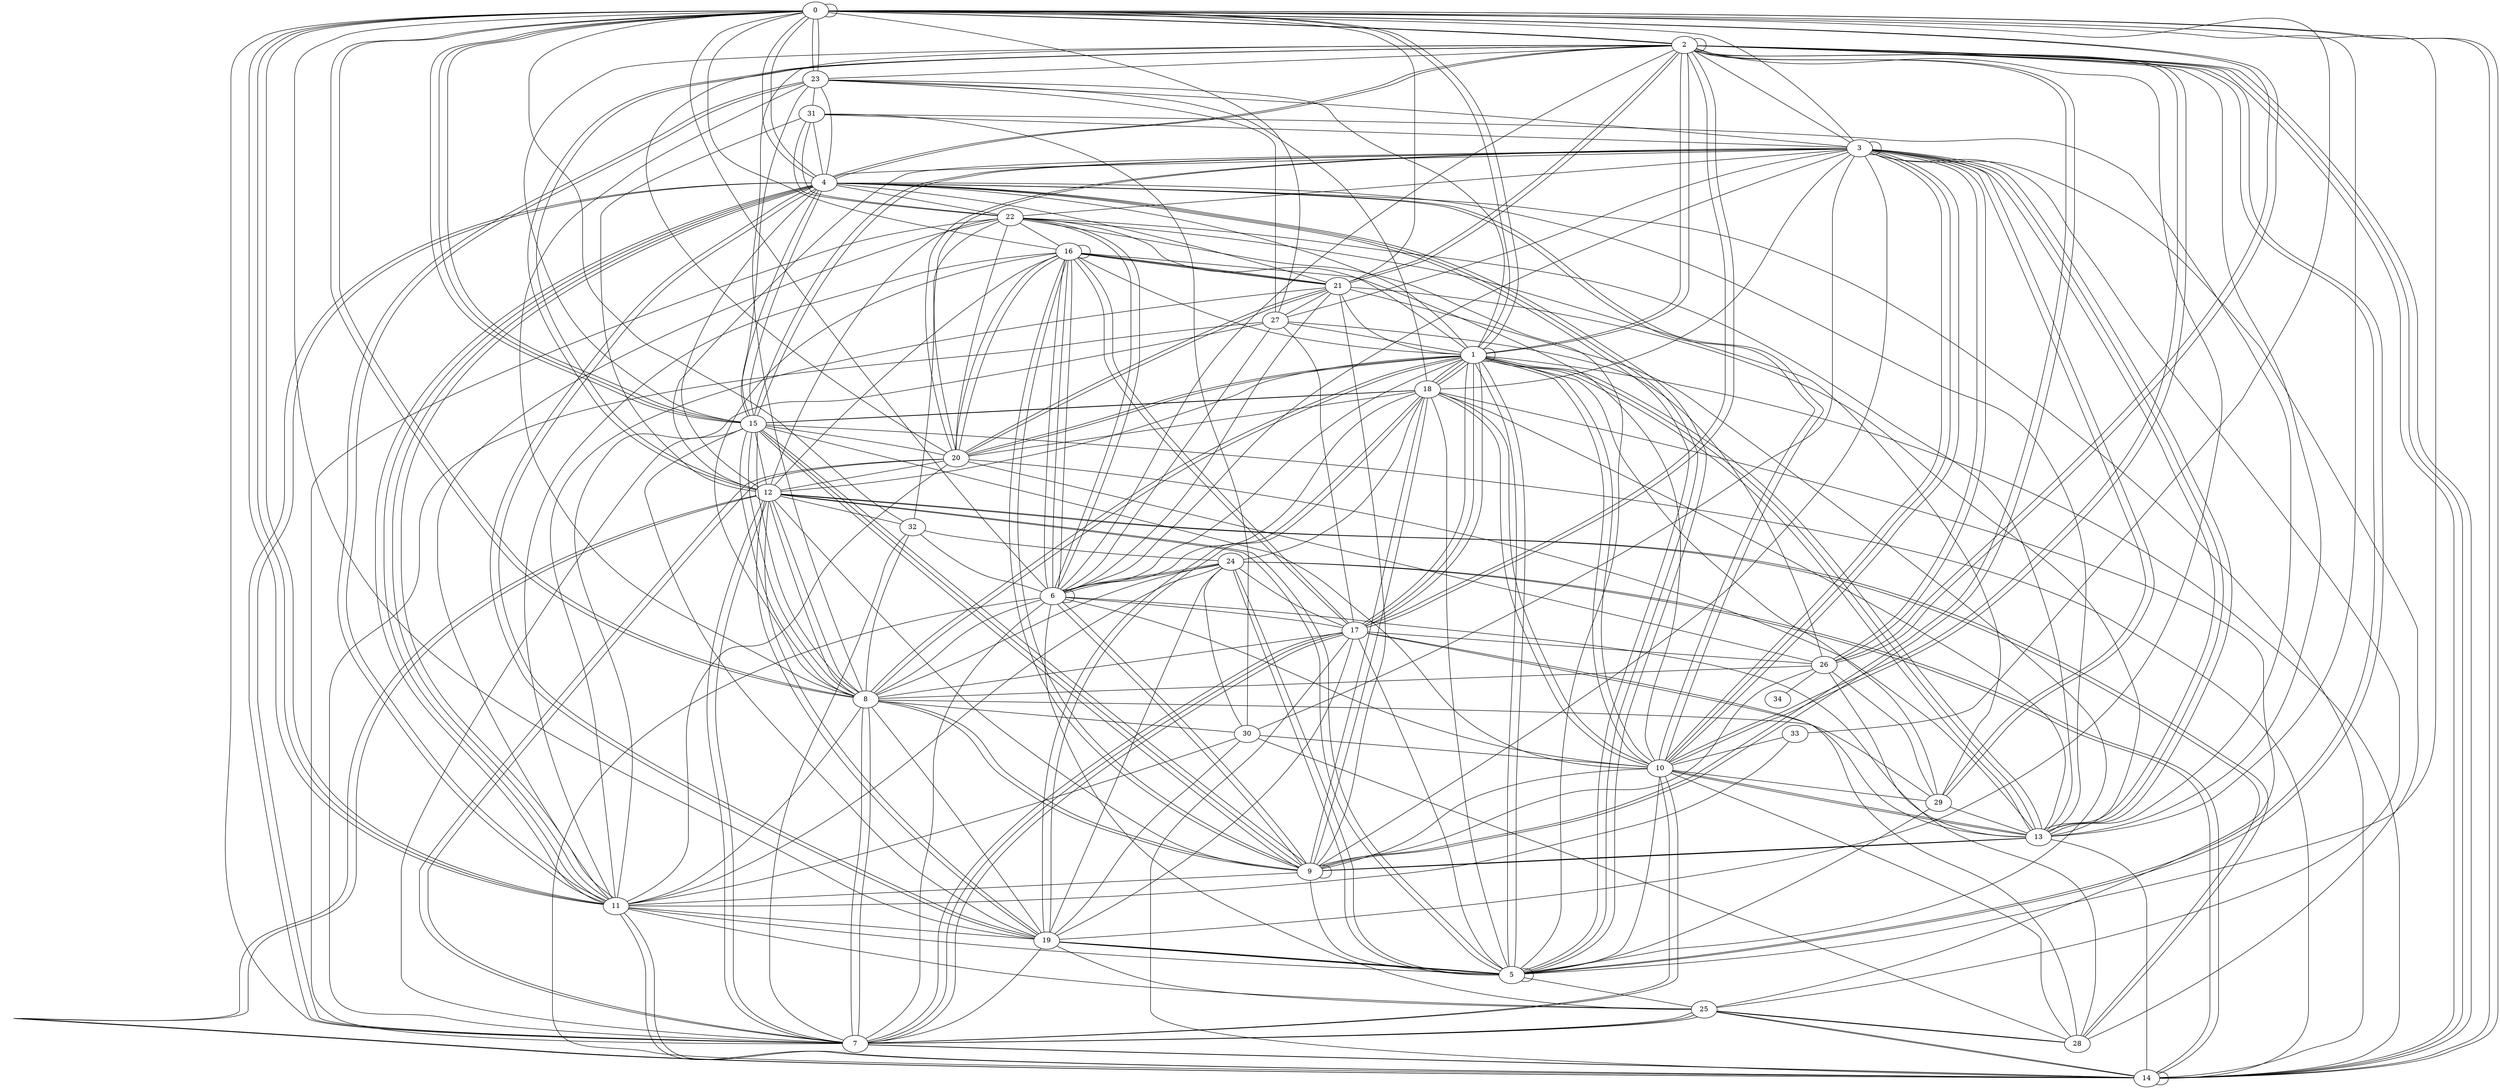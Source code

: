 graph G {
0;
1;
2;
3;
4;
5;
6;
7;
8;
9;
10;
11;
12;
13;
14;
15;
16;
17;
18;
19;
20;
21;
22;
23;
24;
25;
26;
27;
28;
29;
30;
31;
32;
33;
34;
23--18 ;
11--25 ;
23--8 ;
3--10 ;
16--8 ;
27--23 ;
0--7 ;
4--5 ;
11--30 ;
8--7 ;
18--5 ;
3--4 ;
14--24 ;
16--9 ;
2--2 ;
8--11 ;
13--3 ;
1--4 ;
5--1 ;
25--14 ;
28--3 ;
26--3 ;
2--4 ;
2--23 ;
12--28 ;
8--15 ;
19--18 ;
24--8 ;
2--5 ;
28--6 ;
5--22 ;
25--18 ;
2--14 ;
17--8 ;
6--32 ;
9--18 ;
27--1 ;
0--8 ;
11--22 ;
2--9 ;
1--18 ;
3--15 ;
19--15 ;
14--13 ;
19--12 ;
1--12 ;
4--15 ;
2--9 ;
14--4 ;
23--31 ;
4--10 ;
11--14 ;
5--19 ;
0--27 ;
19--4 ;
24--11 ;
9--6 ;
8--12 ;
3--22 ;
3--13 ;
19--25 ;
17--2 ;
11--27 ;
12--2 ;
7--22 ;
1--21 ;
13--17 ;
6--1 ;
0--0 ;
10--6 ;
25--3 ;
15--9 ;
2--5 ;
6--16 ;
15--7 ;
6--8 ;
4--0 ;
0--19 ;
2--3 ;
11--23 ;
4--11 ;
33--10 ;
11--16 ;
13--21 ;
14--12 ;
7--12 ;
4--21 ;
25--7 ;
17--1 ;
7--20 ;
8--1 ;
7--10 ;
7--25 ;
3--15 ;
25--28 ;
8--9 ;
15--0 ;
21--27 ;
12--14 ;
5--4 ;
32--8 ;
7--25 ;
27--7 ;
28--17 ;
2--12 ;
17--7 ;
29--3 ;
13--20 ;
20--16 ;
19--7 ;
9--21 ;
29--13 ;
16--20 ;
15--9 ;
33--11 ;
23--1 ;
1--22 ;
29--26 ;
4--23 ;
9--8 ;
14--6 ;
11--5 ;
7--14 ;
13--3 ;
5--24 ;
16--21 ;
4--0 ;
17--19 ;
10--16 ;
18--3 ;
18--15 ;
16--17 ;
7--10 ;
1--5 ;
15--9 ;
31--30 ;
24--6 ;
11--19 ;
13--9 ;
9--26 ;
13--9 ;
14--14 ;
0--21 ;
14--2 ;
0--13 ;
22--16 ;
27--3 ;
29--1 ;
10--18 ;
26--20 ;
15--10 ;
18--13 ;
1--17 ;
24--6 ;
12--5 ;
19--2 ;
22--20 ;
1--1 ;
10--2 ;
23--0 ;
11--4 ;
0--26 ;
1--13 ;
4--13 ;
0--2 ;
10--13 ;
6--21 ;
2--1 ;
17--2 ;
32--22 ;
15--0 ;
1--10 ;
6--27 ;
3--20 ;
8--30 ;
5--21 ;
12--9 ;
2--21 ;
15--2 ;
28--30 ;
5--19 ;
0--23 ;
20--1 ;
4--2 ;
13--1 ;
16--0 ;
10--1 ;
28--10 ;
25--6 ;
17--7 ;
12--19 ;
7--8 ;
7--4 ;
11--4 ;
1--17 ;
3--9 ;
11--0 ;
28--12 ;
7--32 ;
4--15 ;
1--18 ;
6--2 ;
31--3 ;
5--0 ;
16--21 ;
14--0 ;
13--9 ;
0--33 ;
2--1 ;
4--22 ;
6--6 ;
12--22 ;
13--1 ;
12--3 ;
20--12 ;
9--9 ;
15--8 ;
16--16 ;
31--22 ;
0--3 ;
2--10 ;
8--1 ;
15--12 ;
29--3 ;
10--13 ;
14--15 ;
0--11 ;
6--3 ;
19--4 ;
17--16 ;
14--1 ;
11--14 ;
12--16 ;
15--0 ;
31--13 ;
5--10 ;
24--18 ;
7--6 ;
21--11 ;
14--25 ;
11--23 ;
30--10 ;
0--6 ;
8--2 ;
6--22 ;
26--27 ;
3--20 ;
29--5 ;
19--18 ;
17--26 ;
7--4 ;
6--22 ;
18--10 ;
13--2 ;
9--11 ;
1--18 ;
16--1 ;
11--20 ;
5--4 ;
3--23 ;
18--6 ;
26--8 ;
2--0 ;
31--12 ;
18--15 ;
5--24 ;
4--12 ;
17--14 ;
26--13 ;
18--9 ;
1--0 ;
11--4 ;
17--27 ;
19--24 ;
8--29 ;
3--26 ;
9--10 ;
0--11 ;
7--20 ;
2--20 ;
20--21 ;
16--9 ;
21--2 ;
10--4 ;
8--15 ;
30--24 ;
5--12 ;
5--17 ;
3--10 ;
0--14 ;
19--30 ;
32--0 ;
29--22 ;
24--14 ;
19--5 ;
28--25 ;
5--9 ;
6--16 ;
1--0 ;
6--9 ;
12--32 ;
3--10 ;
19--8 ;
20--18 ;
26--34 ;
14--2 ;
10--29 ;
32--24 ;
0--26 ;
15--20 ;
7--14 ;
21--20 ;
4--31 ;
30--3 ;
23--15 ;
12--7 ;
5--5 ;
16--21 ;
17--24 ;
13--22 ;
3--3 ;
5--25 ;
7--17 ;
8--0 ;
20--1 ;
22--31 ;
6--16 ;
6--17 ;
12--8 ;
}
